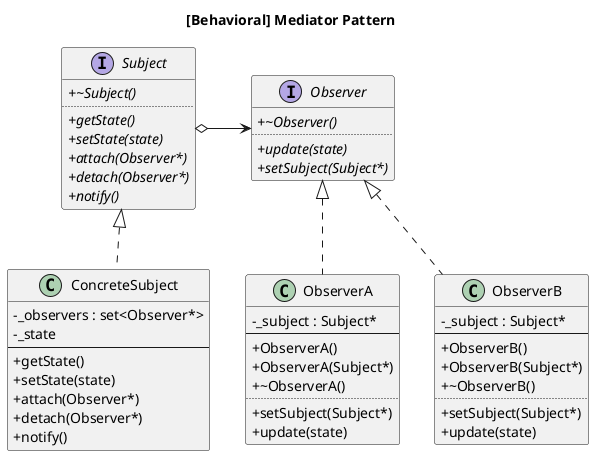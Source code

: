 ﻿@startuml
skinparam classAttributeIconSize 0

title [Behavioral] Mediator Pattern

interface Subject {
  + {abstract} ~Subject()
  ..
  + {abstract} getState()
  + {abstract} setState(state)
  + {abstract} attach(Observer*)
  + {abstract} detach(Observer*)
  + {abstract} notify()
}
class ConcreteSubject {
  - _observers : set<Observer*>
  - _state
  --
  + getState()
  + setState(state)
  + attach(Observer*)
  + detach(Observer*)
  + notify()
}

interface Observer {
  + {abstract} ~Observer()
  ..
  + {abstract} update(state)
  + {abstract} setSubject(Subject*)
}
class ObserverA {
  - _subject : Subject*
  --
  + ObserverA()
  + ObserverA(Subject*)
  + ~ObserverA()
  ..
  + setSubject(Subject*)
  + update(state)
}
class ObserverB {
  - _subject : Subject*
  --
  + ObserverB()
  + ObserverB(Subject*)
  + ~ObserverB()
  ..
  + setSubject(Subject*)
  + update(state)
}

Subject <|.. ConcreteSubject
Observer <|.. ObserverA
Observer <|.. ObserverB
Subject o-> Observer


hide empty members

@enduml